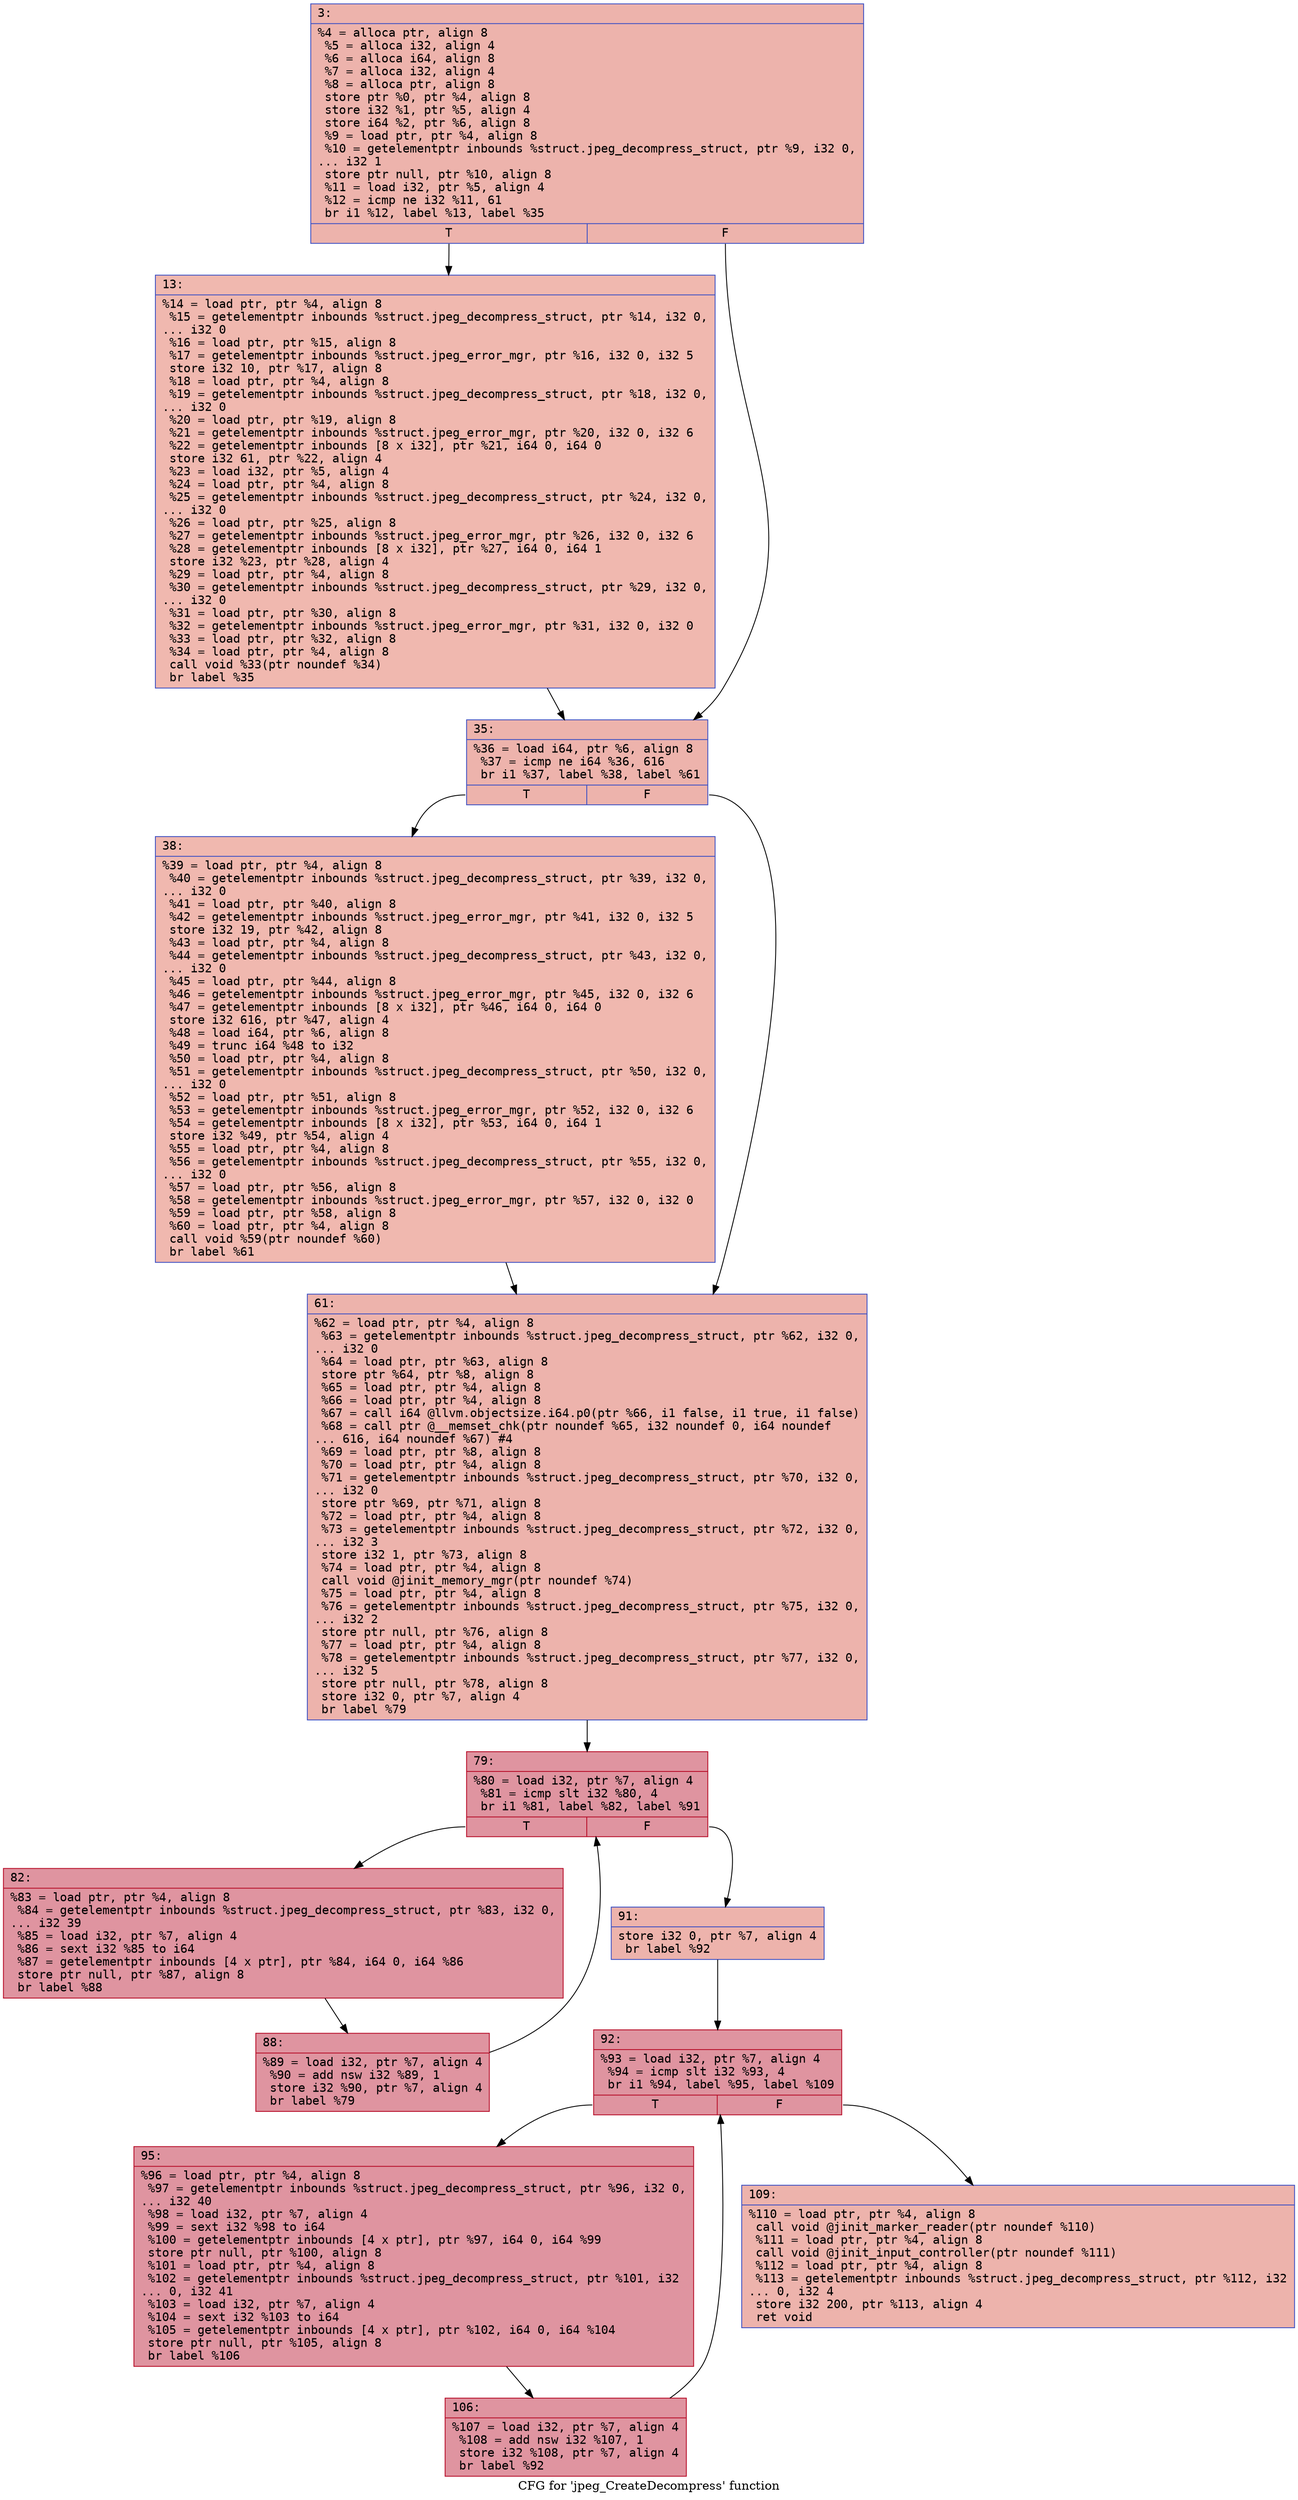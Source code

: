digraph "CFG for 'jpeg_CreateDecompress' function" {
	label="CFG for 'jpeg_CreateDecompress' function";

	Node0x6000013cdef0 [shape=record,color="#3d50c3ff", style=filled, fillcolor="#d6524470" fontname="Courier",label="{3:\l|  %4 = alloca ptr, align 8\l  %5 = alloca i32, align 4\l  %6 = alloca i64, align 8\l  %7 = alloca i32, align 4\l  %8 = alloca ptr, align 8\l  store ptr %0, ptr %4, align 8\l  store i32 %1, ptr %5, align 4\l  store i64 %2, ptr %6, align 8\l  %9 = load ptr, ptr %4, align 8\l  %10 = getelementptr inbounds %struct.jpeg_decompress_struct, ptr %9, i32 0,\l... i32 1\l  store ptr null, ptr %10, align 8\l  %11 = load i32, ptr %5, align 4\l  %12 = icmp ne i32 %11, 61\l  br i1 %12, label %13, label %35\l|{<s0>T|<s1>F}}"];
	Node0x6000013cdef0:s0 -> Node0x6000013cdf40[tooltip="3 -> 13\nProbability 50.00%" ];
	Node0x6000013cdef0:s1 -> Node0x6000013cdf90[tooltip="3 -> 35\nProbability 50.00%" ];
	Node0x6000013cdf40 [shape=record,color="#3d50c3ff", style=filled, fillcolor="#dc5d4a70" fontname="Courier",label="{13:\l|  %14 = load ptr, ptr %4, align 8\l  %15 = getelementptr inbounds %struct.jpeg_decompress_struct, ptr %14, i32 0,\l... i32 0\l  %16 = load ptr, ptr %15, align 8\l  %17 = getelementptr inbounds %struct.jpeg_error_mgr, ptr %16, i32 0, i32 5\l  store i32 10, ptr %17, align 8\l  %18 = load ptr, ptr %4, align 8\l  %19 = getelementptr inbounds %struct.jpeg_decompress_struct, ptr %18, i32 0,\l... i32 0\l  %20 = load ptr, ptr %19, align 8\l  %21 = getelementptr inbounds %struct.jpeg_error_mgr, ptr %20, i32 0, i32 6\l  %22 = getelementptr inbounds [8 x i32], ptr %21, i64 0, i64 0\l  store i32 61, ptr %22, align 4\l  %23 = load i32, ptr %5, align 4\l  %24 = load ptr, ptr %4, align 8\l  %25 = getelementptr inbounds %struct.jpeg_decompress_struct, ptr %24, i32 0,\l... i32 0\l  %26 = load ptr, ptr %25, align 8\l  %27 = getelementptr inbounds %struct.jpeg_error_mgr, ptr %26, i32 0, i32 6\l  %28 = getelementptr inbounds [8 x i32], ptr %27, i64 0, i64 1\l  store i32 %23, ptr %28, align 4\l  %29 = load ptr, ptr %4, align 8\l  %30 = getelementptr inbounds %struct.jpeg_decompress_struct, ptr %29, i32 0,\l... i32 0\l  %31 = load ptr, ptr %30, align 8\l  %32 = getelementptr inbounds %struct.jpeg_error_mgr, ptr %31, i32 0, i32 0\l  %33 = load ptr, ptr %32, align 8\l  %34 = load ptr, ptr %4, align 8\l  call void %33(ptr noundef %34)\l  br label %35\l}"];
	Node0x6000013cdf40 -> Node0x6000013cdf90[tooltip="13 -> 35\nProbability 100.00%" ];
	Node0x6000013cdf90 [shape=record,color="#3d50c3ff", style=filled, fillcolor="#d6524470" fontname="Courier",label="{35:\l|  %36 = load i64, ptr %6, align 8\l  %37 = icmp ne i64 %36, 616\l  br i1 %37, label %38, label %61\l|{<s0>T|<s1>F}}"];
	Node0x6000013cdf90:s0 -> Node0x6000013cdfe0[tooltip="35 -> 38\nProbability 50.00%" ];
	Node0x6000013cdf90:s1 -> Node0x6000013ce030[tooltip="35 -> 61\nProbability 50.00%" ];
	Node0x6000013cdfe0 [shape=record,color="#3d50c3ff", style=filled, fillcolor="#dc5d4a70" fontname="Courier",label="{38:\l|  %39 = load ptr, ptr %4, align 8\l  %40 = getelementptr inbounds %struct.jpeg_decompress_struct, ptr %39, i32 0,\l... i32 0\l  %41 = load ptr, ptr %40, align 8\l  %42 = getelementptr inbounds %struct.jpeg_error_mgr, ptr %41, i32 0, i32 5\l  store i32 19, ptr %42, align 8\l  %43 = load ptr, ptr %4, align 8\l  %44 = getelementptr inbounds %struct.jpeg_decompress_struct, ptr %43, i32 0,\l... i32 0\l  %45 = load ptr, ptr %44, align 8\l  %46 = getelementptr inbounds %struct.jpeg_error_mgr, ptr %45, i32 0, i32 6\l  %47 = getelementptr inbounds [8 x i32], ptr %46, i64 0, i64 0\l  store i32 616, ptr %47, align 4\l  %48 = load i64, ptr %6, align 8\l  %49 = trunc i64 %48 to i32\l  %50 = load ptr, ptr %4, align 8\l  %51 = getelementptr inbounds %struct.jpeg_decompress_struct, ptr %50, i32 0,\l... i32 0\l  %52 = load ptr, ptr %51, align 8\l  %53 = getelementptr inbounds %struct.jpeg_error_mgr, ptr %52, i32 0, i32 6\l  %54 = getelementptr inbounds [8 x i32], ptr %53, i64 0, i64 1\l  store i32 %49, ptr %54, align 4\l  %55 = load ptr, ptr %4, align 8\l  %56 = getelementptr inbounds %struct.jpeg_decompress_struct, ptr %55, i32 0,\l... i32 0\l  %57 = load ptr, ptr %56, align 8\l  %58 = getelementptr inbounds %struct.jpeg_error_mgr, ptr %57, i32 0, i32 0\l  %59 = load ptr, ptr %58, align 8\l  %60 = load ptr, ptr %4, align 8\l  call void %59(ptr noundef %60)\l  br label %61\l}"];
	Node0x6000013cdfe0 -> Node0x6000013ce030[tooltip="38 -> 61\nProbability 100.00%" ];
	Node0x6000013ce030 [shape=record,color="#3d50c3ff", style=filled, fillcolor="#d6524470" fontname="Courier",label="{61:\l|  %62 = load ptr, ptr %4, align 8\l  %63 = getelementptr inbounds %struct.jpeg_decompress_struct, ptr %62, i32 0,\l... i32 0\l  %64 = load ptr, ptr %63, align 8\l  store ptr %64, ptr %8, align 8\l  %65 = load ptr, ptr %4, align 8\l  %66 = load ptr, ptr %4, align 8\l  %67 = call i64 @llvm.objectsize.i64.p0(ptr %66, i1 false, i1 true, i1 false)\l  %68 = call ptr @__memset_chk(ptr noundef %65, i32 noundef 0, i64 noundef\l... 616, i64 noundef %67) #4\l  %69 = load ptr, ptr %8, align 8\l  %70 = load ptr, ptr %4, align 8\l  %71 = getelementptr inbounds %struct.jpeg_decompress_struct, ptr %70, i32 0,\l... i32 0\l  store ptr %69, ptr %71, align 8\l  %72 = load ptr, ptr %4, align 8\l  %73 = getelementptr inbounds %struct.jpeg_decompress_struct, ptr %72, i32 0,\l... i32 3\l  store i32 1, ptr %73, align 8\l  %74 = load ptr, ptr %4, align 8\l  call void @jinit_memory_mgr(ptr noundef %74)\l  %75 = load ptr, ptr %4, align 8\l  %76 = getelementptr inbounds %struct.jpeg_decompress_struct, ptr %75, i32 0,\l... i32 2\l  store ptr null, ptr %76, align 8\l  %77 = load ptr, ptr %4, align 8\l  %78 = getelementptr inbounds %struct.jpeg_decompress_struct, ptr %77, i32 0,\l... i32 5\l  store ptr null, ptr %78, align 8\l  store i32 0, ptr %7, align 4\l  br label %79\l}"];
	Node0x6000013ce030 -> Node0x6000013ce080[tooltip="61 -> 79\nProbability 100.00%" ];
	Node0x6000013ce080 [shape=record,color="#b70d28ff", style=filled, fillcolor="#b70d2870" fontname="Courier",label="{79:\l|  %80 = load i32, ptr %7, align 4\l  %81 = icmp slt i32 %80, 4\l  br i1 %81, label %82, label %91\l|{<s0>T|<s1>F}}"];
	Node0x6000013ce080:s0 -> Node0x6000013ce0d0[tooltip="79 -> 82\nProbability 96.88%" ];
	Node0x6000013ce080:s1 -> Node0x6000013ce170[tooltip="79 -> 91\nProbability 3.12%" ];
	Node0x6000013ce0d0 [shape=record,color="#b70d28ff", style=filled, fillcolor="#b70d2870" fontname="Courier",label="{82:\l|  %83 = load ptr, ptr %4, align 8\l  %84 = getelementptr inbounds %struct.jpeg_decompress_struct, ptr %83, i32 0,\l... i32 39\l  %85 = load i32, ptr %7, align 4\l  %86 = sext i32 %85 to i64\l  %87 = getelementptr inbounds [4 x ptr], ptr %84, i64 0, i64 %86\l  store ptr null, ptr %87, align 8\l  br label %88\l}"];
	Node0x6000013ce0d0 -> Node0x6000013ce120[tooltip="82 -> 88\nProbability 100.00%" ];
	Node0x6000013ce120 [shape=record,color="#b70d28ff", style=filled, fillcolor="#b70d2870" fontname="Courier",label="{88:\l|  %89 = load i32, ptr %7, align 4\l  %90 = add nsw i32 %89, 1\l  store i32 %90, ptr %7, align 4\l  br label %79\l}"];
	Node0x6000013ce120 -> Node0x6000013ce080[tooltip="88 -> 79\nProbability 100.00%" ];
	Node0x6000013ce170 [shape=record,color="#3d50c3ff", style=filled, fillcolor="#d6524470" fontname="Courier",label="{91:\l|  store i32 0, ptr %7, align 4\l  br label %92\l}"];
	Node0x6000013ce170 -> Node0x6000013ce1c0[tooltip="91 -> 92\nProbability 100.00%" ];
	Node0x6000013ce1c0 [shape=record,color="#b70d28ff", style=filled, fillcolor="#b70d2870" fontname="Courier",label="{92:\l|  %93 = load i32, ptr %7, align 4\l  %94 = icmp slt i32 %93, 4\l  br i1 %94, label %95, label %109\l|{<s0>T|<s1>F}}"];
	Node0x6000013ce1c0:s0 -> Node0x6000013ce210[tooltip="92 -> 95\nProbability 96.88%" ];
	Node0x6000013ce1c0:s1 -> Node0x6000013ce2b0[tooltip="92 -> 109\nProbability 3.12%" ];
	Node0x6000013ce210 [shape=record,color="#b70d28ff", style=filled, fillcolor="#b70d2870" fontname="Courier",label="{95:\l|  %96 = load ptr, ptr %4, align 8\l  %97 = getelementptr inbounds %struct.jpeg_decompress_struct, ptr %96, i32 0,\l... i32 40\l  %98 = load i32, ptr %7, align 4\l  %99 = sext i32 %98 to i64\l  %100 = getelementptr inbounds [4 x ptr], ptr %97, i64 0, i64 %99\l  store ptr null, ptr %100, align 8\l  %101 = load ptr, ptr %4, align 8\l  %102 = getelementptr inbounds %struct.jpeg_decompress_struct, ptr %101, i32\l... 0, i32 41\l  %103 = load i32, ptr %7, align 4\l  %104 = sext i32 %103 to i64\l  %105 = getelementptr inbounds [4 x ptr], ptr %102, i64 0, i64 %104\l  store ptr null, ptr %105, align 8\l  br label %106\l}"];
	Node0x6000013ce210 -> Node0x6000013ce260[tooltip="95 -> 106\nProbability 100.00%" ];
	Node0x6000013ce260 [shape=record,color="#b70d28ff", style=filled, fillcolor="#b70d2870" fontname="Courier",label="{106:\l|  %107 = load i32, ptr %7, align 4\l  %108 = add nsw i32 %107, 1\l  store i32 %108, ptr %7, align 4\l  br label %92\l}"];
	Node0x6000013ce260 -> Node0x6000013ce1c0[tooltip="106 -> 92\nProbability 100.00%" ];
	Node0x6000013ce2b0 [shape=record,color="#3d50c3ff", style=filled, fillcolor="#d6524470" fontname="Courier",label="{109:\l|  %110 = load ptr, ptr %4, align 8\l  call void @jinit_marker_reader(ptr noundef %110)\l  %111 = load ptr, ptr %4, align 8\l  call void @jinit_input_controller(ptr noundef %111)\l  %112 = load ptr, ptr %4, align 8\l  %113 = getelementptr inbounds %struct.jpeg_decompress_struct, ptr %112, i32\l... 0, i32 4\l  store i32 200, ptr %113, align 4\l  ret void\l}"];
}
